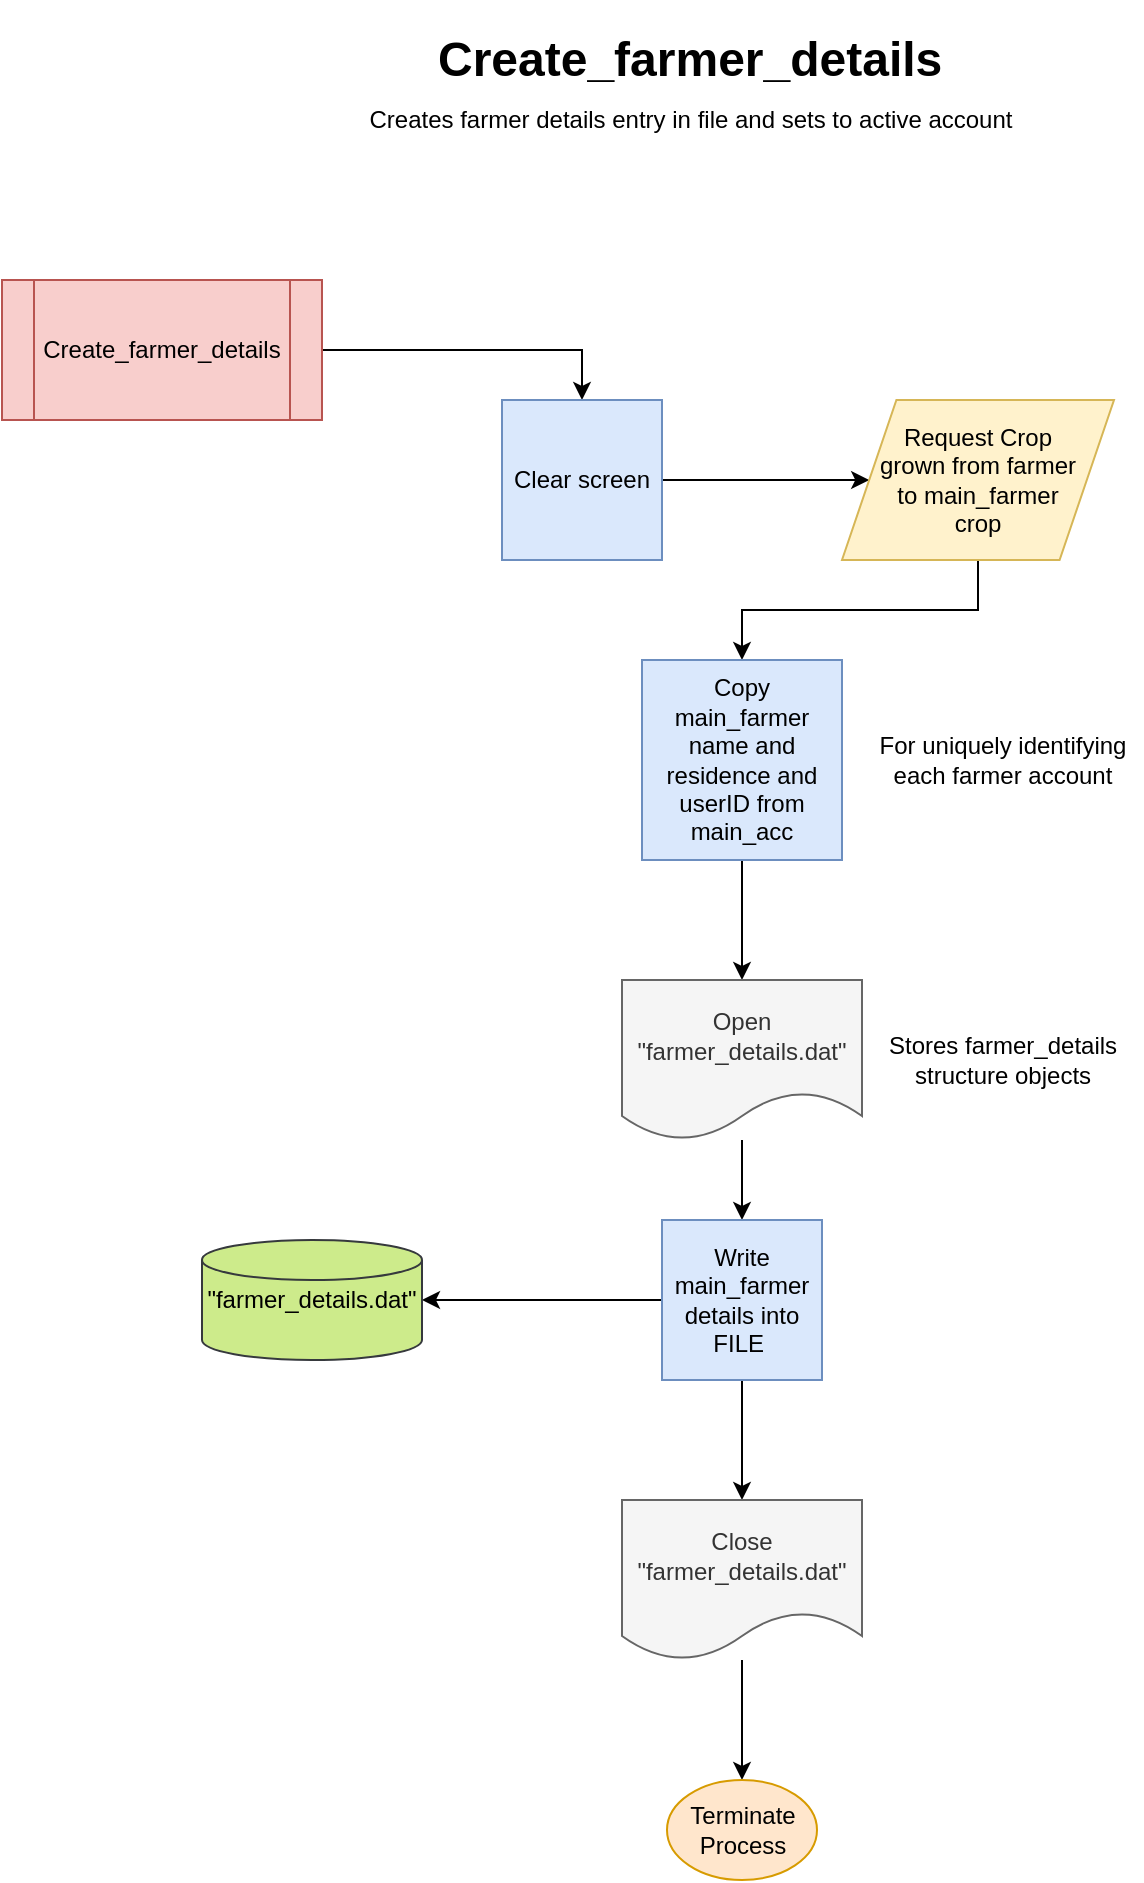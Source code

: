 <mxfile version="13.0.3" type="device"><diagram id="3dF_-Wv2x2gZ8MhzbS6M" name="Page-1"><mxGraphModel dx="1707" dy="987" grid="1" gridSize="10" guides="1" tooltips="1" connect="1" arrows="1" fold="1" page="1" pageScale="1" pageWidth="827" pageHeight="1169" math="0" shadow="0"><root><mxCell id="0"/><mxCell id="1" parent="0"/><mxCell id="OCchSFUTWS_ftcTwPR-S-55" style="edgeStyle=orthogonalEdgeStyle;rounded=0;orthogonalLoop=1;jettySize=auto;html=1;entryX=0.5;entryY=0;entryDx=0;entryDy=0;" parent="1" source="OCchSFUTWS_ftcTwPR-S-45" target="OCchSFUTWS_ftcTwPR-S-46" edge="1"><mxGeometry relative="1" as="geometry"/></mxCell><mxCell id="OCchSFUTWS_ftcTwPR-S-45" value="Create_farmer_details" style="shape=process;whiteSpace=wrap;html=1;backgroundOutline=1;strokeWidth=1;fillColor=#f8cecc;strokeColor=#b85450;" parent="1" vertex="1"><mxGeometry x="70" y="140" width="160" height="70" as="geometry"/></mxCell><mxCell id="OCchSFUTWS_ftcTwPR-S-56" style="edgeStyle=orthogonalEdgeStyle;rounded=0;orthogonalLoop=1;jettySize=auto;html=1;" parent="1" source="OCchSFUTWS_ftcTwPR-S-46" target="OCchSFUTWS_ftcTwPR-S-47" edge="1"><mxGeometry relative="1" as="geometry"/></mxCell><mxCell id="OCchSFUTWS_ftcTwPR-S-46" value="Clear screen" style="whiteSpace=wrap;html=1;aspect=fixed;strokeWidth=1;fillColor=#dae8fc;strokeColor=#6c8ebf;" parent="1" vertex="1"><mxGeometry x="320" y="200" width="80" height="80" as="geometry"/></mxCell><mxCell id="OCchSFUTWS_ftcTwPR-S-57" style="edgeStyle=orthogonalEdgeStyle;rounded=0;orthogonalLoop=1;jettySize=auto;html=1;" parent="1" source="OCchSFUTWS_ftcTwPR-S-47" target="OCchSFUTWS_ftcTwPR-S-48" edge="1"><mxGeometry relative="1" as="geometry"/></mxCell><mxCell id="OCchSFUTWS_ftcTwPR-S-47" value="Request Crop grown from farmer to main_farmer crop" style="shape=parallelogram;perimeter=parallelogramPerimeter;whiteSpace=wrap;html=1;strokeWidth=1;spacingLeft=15;spacingRight=15;fillColor=#fff2cc;strokeColor=#d6b656;" parent="1" vertex="1"><mxGeometry x="490" y="200" width="136" height="80" as="geometry"/></mxCell><mxCell id="OCchSFUTWS_ftcTwPR-S-58" style="edgeStyle=orthogonalEdgeStyle;rounded=0;orthogonalLoop=1;jettySize=auto;html=1;entryX=0.5;entryY=0;entryDx=0;entryDy=0;" parent="1" source="OCchSFUTWS_ftcTwPR-S-48" target="OCchSFUTWS_ftcTwPR-S-51" edge="1"><mxGeometry relative="1" as="geometry"/></mxCell><mxCell id="OCchSFUTWS_ftcTwPR-S-48" value="Copy main_farmer name and residence and userID from main_acc" style="whiteSpace=wrap;html=1;aspect=fixed;strokeWidth=1;fillColor=#dae8fc;strokeColor=#6c8ebf;" parent="1" vertex="1"><mxGeometry x="390" y="330" width="100" height="100" as="geometry"/></mxCell><mxCell id="OCchSFUTWS_ftcTwPR-S-59" style="edgeStyle=orthogonalEdgeStyle;rounded=0;orthogonalLoop=1;jettySize=auto;html=1;entryX=0.5;entryY=0;entryDx=0;entryDy=0;" parent="1" source="OCchSFUTWS_ftcTwPR-S-51" target="OCchSFUTWS_ftcTwPR-S-52" edge="1"><mxGeometry relative="1" as="geometry"/></mxCell><mxCell id="OCchSFUTWS_ftcTwPR-S-51" value="Open &quot;farmer_details.dat&quot;" style="shape=document;whiteSpace=wrap;html=1;boundedLbl=1;strokeWidth=1;fillColor=#f5f5f5;strokeColor=#666666;fontColor=#333333;" parent="1" vertex="1"><mxGeometry x="380" y="490" width="120" height="80" as="geometry"/></mxCell><mxCell id="OCchSFUTWS_ftcTwPR-S-60" style="edgeStyle=orthogonalEdgeStyle;rounded=0;orthogonalLoop=1;jettySize=auto;html=1;entryX=1;entryY=0.5;entryDx=0;entryDy=0;entryPerimeter=0;" parent="1" source="OCchSFUTWS_ftcTwPR-S-52" target="OCchSFUTWS_ftcTwPR-S-53" edge="1"><mxGeometry relative="1" as="geometry"/></mxCell><mxCell id="OCchSFUTWS_ftcTwPR-S-61" style="edgeStyle=orthogonalEdgeStyle;rounded=0;orthogonalLoop=1;jettySize=auto;html=1;entryX=0.5;entryY=0;entryDx=0;entryDy=0;" parent="1" source="OCchSFUTWS_ftcTwPR-S-52" target="OCchSFUTWS_ftcTwPR-S-54" edge="1"><mxGeometry relative="1" as="geometry"/></mxCell><mxCell id="OCchSFUTWS_ftcTwPR-S-52" value="Write main_farmer details into FILE&amp;nbsp;" style="whiteSpace=wrap;html=1;aspect=fixed;strokeWidth=1;fillColor=#dae8fc;strokeColor=#6c8ebf;" parent="1" vertex="1"><mxGeometry x="400" y="610" width="80" height="80" as="geometry"/></mxCell><mxCell id="OCchSFUTWS_ftcTwPR-S-53" value="&quot;farmer_details.dat&quot;" style="strokeWidth=1;html=1;shape=mxgraph.flowchart.database;whiteSpace=wrap;fillColor=#cdeb8b;strokeColor=#36393d;" parent="1" vertex="1"><mxGeometry x="170" y="620" width="110" height="60" as="geometry"/></mxCell><mxCell id="OCchSFUTWS_ftcTwPR-S-63" value="" style="edgeStyle=orthogonalEdgeStyle;rounded=0;orthogonalLoop=1;jettySize=auto;html=1;" parent="1" source="OCchSFUTWS_ftcTwPR-S-54" target="OCchSFUTWS_ftcTwPR-S-62" edge="1"><mxGeometry relative="1" as="geometry"/></mxCell><mxCell id="OCchSFUTWS_ftcTwPR-S-54" value="Close &quot;farmer_details.dat&quot;" style="shape=document;whiteSpace=wrap;html=1;boundedLbl=1;strokeWidth=1;fillColor=#f5f5f5;strokeColor=#666666;fontColor=#333333;" parent="1" vertex="1"><mxGeometry x="380" y="750" width="120" height="80" as="geometry"/></mxCell><mxCell id="OCchSFUTWS_ftcTwPR-S-62" value="Terminate Process" style="ellipse;whiteSpace=wrap;html=1;strokeWidth=1;fillColor=#ffe6cc;strokeColor=#d79b00;" parent="1" vertex="1"><mxGeometry x="402.5" y="890" width="75" height="50" as="geometry"/></mxCell><mxCell id="Nj7JQ0OdM4_E6AI_nK0k-2" value="&lt;h1&gt;Create_farmer_details&lt;/h1&gt;" style="text;html=1;strokeColor=none;fillColor=none;spacing=5;spacingTop=-20;whiteSpace=wrap;overflow=hidden;rounded=0;" vertex="1" parent="1"><mxGeometry x="283" y="10" width="271" height="40" as="geometry"/></mxCell><mxCell id="Nj7JQ0OdM4_E6AI_nK0k-3" value="&lt;span style=&quot;text-align: left&quot;&gt;Creates farmer details entry in file and sets to active account&lt;/span&gt;" style="text;html=1;align=center;verticalAlign=middle;resizable=0;points=[];autosize=1;" vertex="1" parent="1"><mxGeometry x="244" y="50" width="340" height="20" as="geometry"/></mxCell><mxCell id="Nj7JQ0OdM4_E6AI_nK0k-4" value="For uniquely identifying&lt;br&gt;each farmer account" style="text;html=1;align=center;verticalAlign=middle;resizable=0;points=[];autosize=1;" vertex="1" parent="1"><mxGeometry x="500" y="365" width="140" height="30" as="geometry"/></mxCell><mxCell id="Nj7JQ0OdM4_E6AI_nK0k-8" value="Stores farmer_details&lt;br&gt;structure objects" style="text;html=1;align=center;verticalAlign=middle;resizable=0;points=[];autosize=1;" vertex="1" parent="1"><mxGeometry x="505" y="515" width="130" height="30" as="geometry"/></mxCell></root></mxGraphModel></diagram></mxfile>